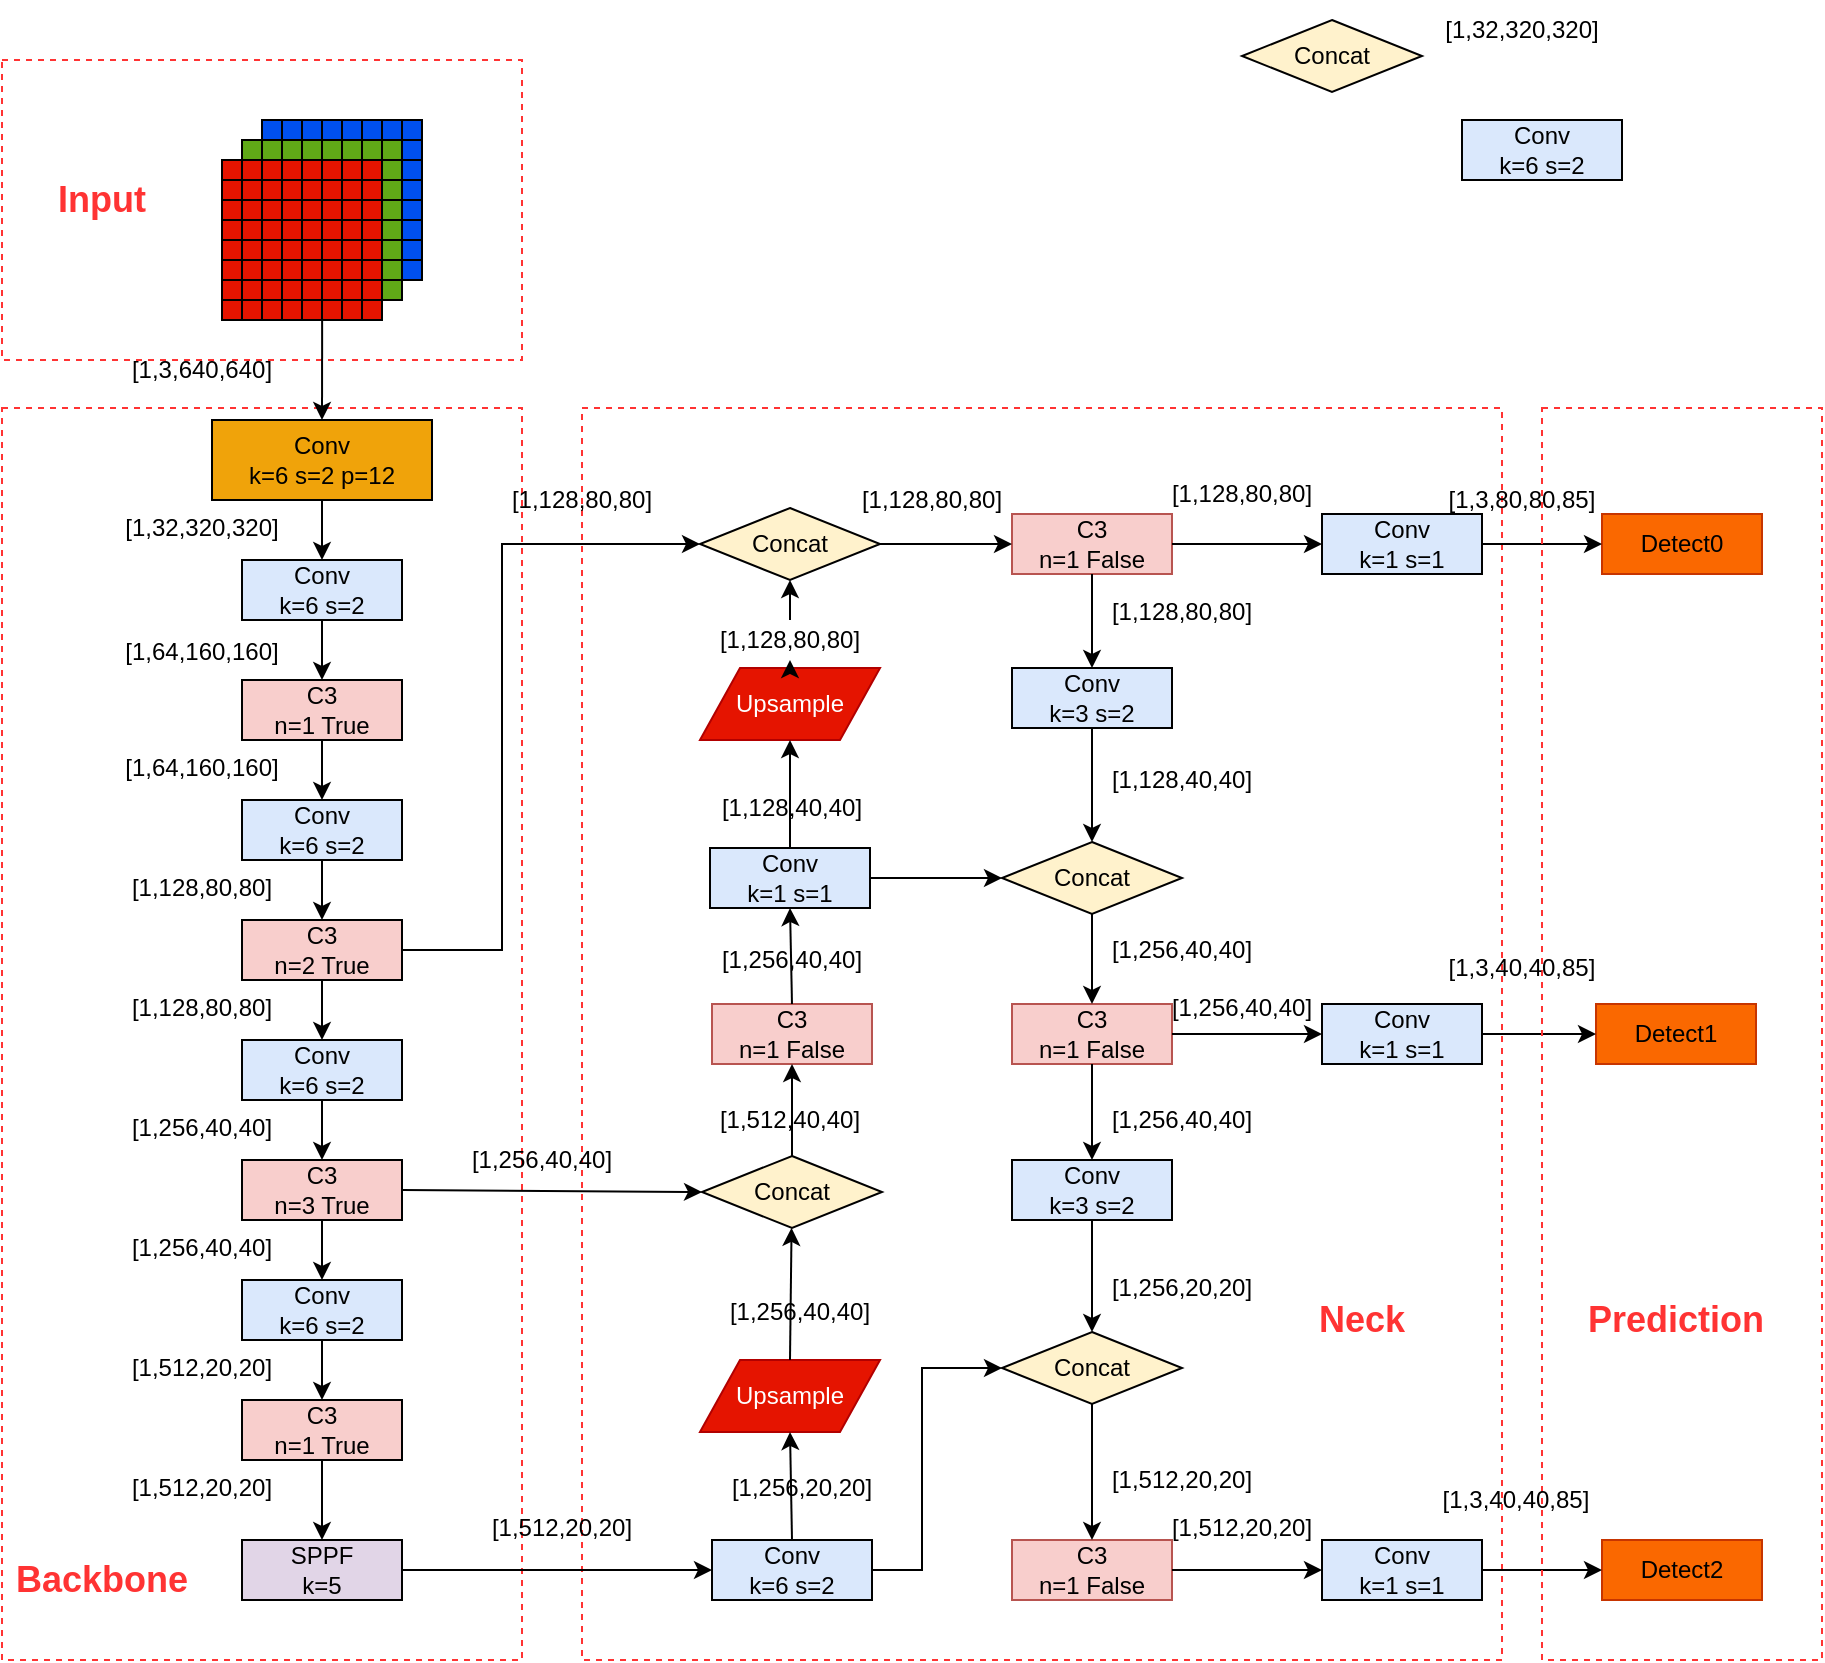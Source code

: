 <mxfile version="21.3.2" type="github">
  <diagram name="第 1 页" id="SH6x_qg_fAGoBkCHi8Yl">
    <mxGraphModel dx="1328" dy="1915" grid="1" gridSize="10" guides="1" tooltips="1" connect="1" arrows="1" fold="1" page="1" pageScale="1" pageWidth="827" pageHeight="1169" math="0" shadow="0">
      <root>
        <mxCell id="0" />
        <mxCell id="1" parent="0" />
        <mxCell id="a3atGfo6N1oq-sw34cXM-139" value="" style="rounded=0;whiteSpace=wrap;html=1;fillColor=none;dashed=1;strokeColor=#FF3333;" vertex="1" parent="1">
          <mxGeometry x="320" y="194" width="460" height="626" as="geometry" />
        </mxCell>
        <mxCell id="a3atGfo6N1oq-sw34cXM-95" value="" style="rounded=0;whiteSpace=wrap;html=1;fillColor=none;dashed=1;strokeColor=#FF3333;" vertex="1" parent="1">
          <mxGeometry x="30" y="194" width="260" height="626" as="geometry" />
        </mxCell>
        <mxCell id="a3atGfo6N1oq-sw34cXM-62" value="" style="rounded=0;whiteSpace=wrap;html=1;fillColor=none;dashed=1;strokeColor=#FF3333;" vertex="1" parent="1">
          <mxGeometry x="30" y="20" width="260" height="150" as="geometry" />
        </mxCell>
        <mxCell id="a3atGfo6N1oq-sw34cXM-53" value="" style="group" vertex="1" connectable="0" parent="1">
          <mxGeometry x="140" y="50" width="100" height="120" as="geometry" />
        </mxCell>
        <mxCell id="a3atGfo6N1oq-sw34cXM-40" value="" style="whiteSpace=wrap;html=1;aspect=fixed;labelBorderColor=default;fillColor=#0050ef;fontColor=#ffffff;strokeColor=#001DBC;container=0;" vertex="1" parent="a3atGfo6N1oq-sw34cXM-53">
          <mxGeometry x="20" width="80" height="80" as="geometry" />
        </mxCell>
        <mxCell id="a3atGfo6N1oq-sw34cXM-33" value="" style="shape=partialRectangle;whiteSpace=wrap;html=1;top=0;bottom=0;fillColor=none;container=0;" vertex="1" parent="a3atGfo6N1oq-sw34cXM-53">
          <mxGeometry x="80" width="10" height="80" as="geometry" />
        </mxCell>
        <mxCell id="a3atGfo6N1oq-sw34cXM-34" value="" style="shape=partialRectangle;whiteSpace=wrap;html=1;right=0;top=0;bottom=0;fillColor=none;routingCenterX=-0.5;rotation=90;container=0;" vertex="1" parent="a3atGfo6N1oq-sw34cXM-53">
          <mxGeometry x="50" y="10" width="20" height="80" as="geometry" />
        </mxCell>
        <mxCell id="a3atGfo6N1oq-sw34cXM-35" value="" style="shape=partialRectangle;whiteSpace=wrap;html=1;right=0;top=0;bottom=0;fillColor=none;routingCenterX=-0.5;rotation=90;container=0;" vertex="1" parent="a3atGfo6N1oq-sw34cXM-53">
          <mxGeometry x="50" y="-10" width="20" height="80" as="geometry" />
        </mxCell>
        <mxCell id="a3atGfo6N1oq-sw34cXM-36" value="" style="shape=partialRectangle;whiteSpace=wrap;html=1;right=0;top=0;bottom=0;fillColor=none;routingCenterX=-0.5;rotation=90;container=0;" vertex="1" parent="a3atGfo6N1oq-sw34cXM-53">
          <mxGeometry x="50" y="-20" width="20" height="80" as="geometry" />
        </mxCell>
        <mxCell id="a3atGfo6N1oq-sw34cXM-37" value="" style="shape=partialRectangle;whiteSpace=wrap;html=1;top=0;bottom=0;fillColor=none;container=0;" vertex="1" parent="a3atGfo6N1oq-sw34cXM-53">
          <mxGeometry x="90" width="10" height="80" as="geometry" />
        </mxCell>
        <mxCell id="a3atGfo6N1oq-sw34cXM-38" value="" style="shape=partialRectangle;whiteSpace=wrap;html=1;right=0;top=0;bottom=0;fillColor=none;routingCenterX=-0.5;rotation=90;container=0;" vertex="1" parent="a3atGfo6N1oq-sw34cXM-53">
          <mxGeometry x="50" width="20" height="80" as="geometry" />
        </mxCell>
        <mxCell id="a3atGfo6N1oq-sw34cXM-39" value="" style="shape=partialRectangle;whiteSpace=wrap;html=1;right=0;top=0;bottom=0;fillColor=none;routingCenterX=-0.5;rotation=90;container=0;" vertex="1" parent="a3atGfo6N1oq-sw34cXM-53">
          <mxGeometry x="50" y="-30" width="20" height="80" as="geometry" />
        </mxCell>
        <mxCell id="a3atGfo6N1oq-sw34cXM-41" value="" style="shape=partialRectangle;whiteSpace=wrap;html=1;top=0;bottom=0;fillColor=none;container=0;" vertex="1" parent="a3atGfo6N1oq-sw34cXM-53">
          <mxGeometry x="20" width="10" height="80" as="geometry" />
        </mxCell>
        <mxCell id="a3atGfo6N1oq-sw34cXM-42" value="" style="shape=partialRectangle;whiteSpace=wrap;html=1;right=0;top=0;bottom=0;fillColor=none;routingCenterX=-0.5;rotation=90;container=0;" vertex="1" parent="a3atGfo6N1oq-sw34cXM-53">
          <mxGeometry x="50" y="40" width="20" height="80" as="geometry" />
        </mxCell>
        <mxCell id="a3atGfo6N1oq-sw34cXM-43" value="" style="shape=partialRectangle;whiteSpace=wrap;html=1;top=0;bottom=0;fillColor=none;container=0;" vertex="1" parent="a3atGfo6N1oq-sw34cXM-53">
          <mxGeometry x="40" width="10" height="80" as="geometry" />
        </mxCell>
        <mxCell id="a3atGfo6N1oq-sw34cXM-44" value="" style="shape=partialRectangle;whiteSpace=wrap;html=1;top=0;bottom=0;fillColor=none;container=0;" vertex="1" parent="a3atGfo6N1oq-sw34cXM-53">
          <mxGeometry x="60" width="10" height="80" as="geometry" />
        </mxCell>
        <mxCell id="a3atGfo6N1oq-sw34cXM-45" value="" style="shape=partialRectangle;whiteSpace=wrap;html=1;right=0;top=0;bottom=0;fillColor=none;routingCenterX=-0.5;rotation=90;container=0;" vertex="1" parent="a3atGfo6N1oq-sw34cXM-53">
          <mxGeometry x="50" y="50" width="20" height="80" as="geometry" />
        </mxCell>
        <mxCell id="a3atGfo6N1oq-sw34cXM-46" value="" style="shape=partialRectangle;whiteSpace=wrap;html=1;right=0;top=0;bottom=0;fillColor=none;routingCenterX=-0.5;rotation=90;container=0;" vertex="1" parent="a3atGfo6N1oq-sw34cXM-53">
          <mxGeometry x="50" y="30" width="20" height="80" as="geometry" />
        </mxCell>
        <mxCell id="a3atGfo6N1oq-sw34cXM-47" value="" style="shape=partialRectangle;whiteSpace=wrap;html=1;right=0;top=0;bottom=0;fillColor=none;routingCenterX=-0.5;rotation=90;container=0;" vertex="1" parent="a3atGfo6N1oq-sw34cXM-53">
          <mxGeometry x="50" y="20" width="20" height="80" as="geometry" />
        </mxCell>
        <mxCell id="a3atGfo6N1oq-sw34cXM-18" value="" style="whiteSpace=wrap;html=1;aspect=fixed;labelBorderColor=default;fillColor=#60a917;fontColor=#ffffff;strokeColor=#2D7600;container=0;" vertex="1" parent="a3atGfo6N1oq-sw34cXM-53">
          <mxGeometry x="10" y="10" width="80" height="80" as="geometry" />
        </mxCell>
        <mxCell id="a3atGfo6N1oq-sw34cXM-23" value="" style="shape=partialRectangle;whiteSpace=wrap;html=1;top=0;bottom=0;fillColor=none;container=0;" vertex="1" parent="a3atGfo6N1oq-sw34cXM-53">
          <mxGeometry x="70" y="10" width="10" height="80" as="geometry" />
        </mxCell>
        <mxCell id="a3atGfo6N1oq-sw34cXM-28" value="" style="shape=partialRectangle;whiteSpace=wrap;html=1;right=0;top=0;bottom=0;fillColor=none;routingCenterX=-0.5;rotation=90;container=0;" vertex="1" parent="a3atGfo6N1oq-sw34cXM-53">
          <mxGeometry x="40" y="20" width="20" height="80" as="geometry" />
        </mxCell>
        <mxCell id="a3atGfo6N1oq-sw34cXM-30" value="" style="shape=partialRectangle;whiteSpace=wrap;html=1;right=0;top=0;bottom=0;fillColor=none;routingCenterX=-0.5;rotation=90;container=0;" vertex="1" parent="a3atGfo6N1oq-sw34cXM-53">
          <mxGeometry x="40" width="20" height="80" as="geometry" />
        </mxCell>
        <mxCell id="a3atGfo6N1oq-sw34cXM-31" value="" style="shape=partialRectangle;whiteSpace=wrap;html=1;right=0;top=0;bottom=0;fillColor=none;routingCenterX=-0.5;rotation=90;container=0;" vertex="1" parent="a3atGfo6N1oq-sw34cXM-53">
          <mxGeometry x="40" y="-10" width="20" height="80" as="geometry" />
        </mxCell>
        <mxCell id="a3atGfo6N1oq-sw34cXM-24" value="" style="shape=partialRectangle;whiteSpace=wrap;html=1;top=0;bottom=0;fillColor=none;container=0;" vertex="1" parent="a3atGfo6N1oq-sw34cXM-53">
          <mxGeometry x="80" y="10" width="10" height="80" as="geometry" />
        </mxCell>
        <mxCell id="a3atGfo6N1oq-sw34cXM-29" value="" style="shape=partialRectangle;whiteSpace=wrap;html=1;right=0;top=0;bottom=0;fillColor=none;routingCenterX=-0.5;rotation=90;container=0;" vertex="1" parent="a3atGfo6N1oq-sw34cXM-53">
          <mxGeometry x="40" y="10" width="20" height="80" as="geometry" />
        </mxCell>
        <mxCell id="a3atGfo6N1oq-sw34cXM-32" value="" style="shape=partialRectangle;whiteSpace=wrap;html=1;right=0;top=0;bottom=0;fillColor=none;routingCenterX=-0.5;rotation=90;container=0;" vertex="1" parent="a3atGfo6N1oq-sw34cXM-53">
          <mxGeometry x="40" y="-20" width="20" height="80" as="geometry" />
        </mxCell>
        <mxCell id="a3atGfo6N1oq-sw34cXM-19" value="" style="shape=partialRectangle;whiteSpace=wrap;html=1;top=0;bottom=0;fillColor=none;container=0;" vertex="1" parent="a3atGfo6N1oq-sw34cXM-53">
          <mxGeometry x="10" y="10" width="10" height="80" as="geometry" />
        </mxCell>
        <mxCell id="a3atGfo6N1oq-sw34cXM-20" value="" style="shape=partialRectangle;whiteSpace=wrap;html=1;right=0;top=0;bottom=0;fillColor=none;routingCenterX=-0.5;rotation=90;container=0;" vertex="1" parent="a3atGfo6N1oq-sw34cXM-53">
          <mxGeometry x="40" y="50" width="20" height="80" as="geometry" />
        </mxCell>
        <mxCell id="a3atGfo6N1oq-sw34cXM-21" value="" style="shape=partialRectangle;whiteSpace=wrap;html=1;top=0;bottom=0;fillColor=none;container=0;" vertex="1" parent="a3atGfo6N1oq-sw34cXM-53">
          <mxGeometry x="30" y="10" width="10" height="80" as="geometry" />
        </mxCell>
        <mxCell id="a3atGfo6N1oq-sw34cXM-22" value="" style="shape=partialRectangle;whiteSpace=wrap;html=1;top=0;bottom=0;fillColor=none;container=0;" vertex="1" parent="a3atGfo6N1oq-sw34cXM-53">
          <mxGeometry x="50" y="10" width="10" height="80" as="geometry" />
        </mxCell>
        <mxCell id="a3atGfo6N1oq-sw34cXM-25" value="" style="shape=partialRectangle;whiteSpace=wrap;html=1;right=0;top=0;bottom=0;fillColor=none;routingCenterX=-0.5;rotation=90;container=0;" vertex="1" parent="a3atGfo6N1oq-sw34cXM-53">
          <mxGeometry x="40" y="60" width="20" height="80" as="geometry" />
        </mxCell>
        <mxCell id="a3atGfo6N1oq-sw34cXM-26" value="" style="shape=partialRectangle;whiteSpace=wrap;html=1;right=0;top=0;bottom=0;fillColor=none;routingCenterX=-0.5;rotation=90;container=0;" vertex="1" parent="a3atGfo6N1oq-sw34cXM-53">
          <mxGeometry x="40" y="40" width="20" height="80" as="geometry" />
        </mxCell>
        <mxCell id="a3atGfo6N1oq-sw34cXM-27" value="" style="shape=partialRectangle;whiteSpace=wrap;html=1;right=0;top=0;bottom=0;fillColor=none;routingCenterX=-0.5;rotation=90;container=0;" vertex="1" parent="a3atGfo6N1oq-sw34cXM-53">
          <mxGeometry x="40" y="30" width="20" height="80" as="geometry" />
        </mxCell>
        <mxCell id="a3atGfo6N1oq-sw34cXM-1" value="" style="whiteSpace=wrap;html=1;aspect=fixed;labelBorderColor=default;fillColor=#e51400;fontColor=#ffffff;strokeColor=#B20000;container=0;" vertex="1" parent="a3atGfo6N1oq-sw34cXM-53">
          <mxGeometry y="20" width="80" height="80" as="geometry" />
        </mxCell>
        <mxCell id="a3atGfo6N1oq-sw34cXM-2" value="" style="shape=partialRectangle;whiteSpace=wrap;html=1;top=0;bottom=0;fillColor=none;container=0;" vertex="1" parent="a3atGfo6N1oq-sw34cXM-53">
          <mxGeometry y="20" width="10" height="80" as="geometry" />
        </mxCell>
        <mxCell id="a3atGfo6N1oq-sw34cXM-3" value="" style="shape=partialRectangle;whiteSpace=wrap;html=1;right=0;top=0;bottom=0;fillColor=none;routingCenterX=-0.5;rotation=90;container=0;" vertex="1" parent="a3atGfo6N1oq-sw34cXM-53">
          <mxGeometry x="30" y="60" width="20" height="80" as="geometry" />
        </mxCell>
        <mxCell id="a3atGfo6N1oq-sw34cXM-4" value="" style="shape=partialRectangle;whiteSpace=wrap;html=1;top=0;bottom=0;fillColor=none;container=0;" vertex="1" parent="a3atGfo6N1oq-sw34cXM-53">
          <mxGeometry x="20" y="20" width="10" height="80" as="geometry" />
        </mxCell>
        <mxCell id="a3atGfo6N1oq-sw34cXM-5" value="" style="shape=partialRectangle;whiteSpace=wrap;html=1;top=0;bottom=0;fillColor=none;container=0;" vertex="1" parent="a3atGfo6N1oq-sw34cXM-53">
          <mxGeometry x="40" y="20" width="10" height="80" as="geometry" />
        </mxCell>
        <mxCell id="a3atGfo6N1oq-sw34cXM-6" value="" style="shape=partialRectangle;whiteSpace=wrap;html=1;top=0;bottom=0;fillColor=none;container=0;" vertex="1" parent="a3atGfo6N1oq-sw34cXM-53">
          <mxGeometry x="60" y="20" width="10" height="80" as="geometry" />
        </mxCell>
        <mxCell id="a3atGfo6N1oq-sw34cXM-7" value="" style="shape=partialRectangle;whiteSpace=wrap;html=1;top=0;bottom=0;fillColor=none;container=0;" vertex="1" parent="a3atGfo6N1oq-sw34cXM-53">
          <mxGeometry x="70" y="20" width="10" height="80" as="geometry" />
        </mxCell>
        <mxCell id="a3atGfo6N1oq-sw34cXM-8" value="" style="shape=partialRectangle;whiteSpace=wrap;html=1;right=0;top=0;bottom=0;fillColor=none;routingCenterX=-0.5;rotation=90;container=0;" vertex="1" parent="a3atGfo6N1oq-sw34cXM-53">
          <mxGeometry x="30" y="70" width="20" height="80" as="geometry" />
        </mxCell>
        <mxCell id="a3atGfo6N1oq-sw34cXM-9" value="" style="shape=partialRectangle;whiteSpace=wrap;html=1;right=0;top=0;bottom=0;fillColor=none;routingCenterX=-0.5;rotation=90;container=0;" vertex="1" parent="a3atGfo6N1oq-sw34cXM-53">
          <mxGeometry x="30" y="50" width="20" height="80" as="geometry" />
        </mxCell>
        <mxCell id="a3atGfo6N1oq-sw34cXM-10" value="" style="shape=partialRectangle;whiteSpace=wrap;html=1;right=0;top=0;bottom=0;fillColor=none;routingCenterX=-0.5;rotation=90;container=0;" vertex="1" parent="a3atGfo6N1oq-sw34cXM-53">
          <mxGeometry x="30" y="40" width="20" height="80" as="geometry" />
        </mxCell>
        <mxCell id="a3atGfo6N1oq-sw34cXM-11" value="" style="shape=partialRectangle;whiteSpace=wrap;html=1;right=0;top=0;bottom=0;fillColor=none;routingCenterX=-0.5;rotation=90;container=0;" vertex="1" parent="a3atGfo6N1oq-sw34cXM-53">
          <mxGeometry x="30" y="30" width="20" height="80" as="geometry" />
        </mxCell>
        <mxCell id="a3atGfo6N1oq-sw34cXM-12" value="" style="shape=partialRectangle;whiteSpace=wrap;html=1;right=0;top=0;bottom=0;fillColor=none;routingCenterX=-0.5;rotation=90;container=0;" vertex="1" parent="a3atGfo6N1oq-sw34cXM-53">
          <mxGeometry x="30" y="20" width="20" height="80" as="geometry" />
        </mxCell>
        <mxCell id="a3atGfo6N1oq-sw34cXM-13" value="" style="shape=partialRectangle;whiteSpace=wrap;html=1;right=0;top=0;bottom=0;fillColor=none;routingCenterX=-0.5;rotation=90;container=0;" vertex="1" parent="a3atGfo6N1oq-sw34cXM-53">
          <mxGeometry x="30" y="10" width="20" height="80" as="geometry" />
        </mxCell>
        <mxCell id="a3atGfo6N1oq-sw34cXM-14" value="" style="shape=partialRectangle;whiteSpace=wrap;html=1;right=0;top=0;bottom=0;fillColor=none;routingCenterX=-0.5;rotation=90;container=0;" vertex="1" parent="a3atGfo6N1oq-sw34cXM-53">
          <mxGeometry x="30" width="20" height="80" as="geometry" />
        </mxCell>
        <mxCell id="a3atGfo6N1oq-sw34cXM-15" value="" style="shape=partialRectangle;whiteSpace=wrap;html=1;right=0;top=0;bottom=0;fillColor=none;routingCenterX=-0.5;rotation=90;container=0;" vertex="1" parent="a3atGfo6N1oq-sw34cXM-53">
          <mxGeometry x="30" y="-10" width="20" height="80" as="geometry" />
        </mxCell>
        <mxCell id="a3atGfo6N1oq-sw34cXM-54" value="[1,3,640,640]" style="rounded=0;whiteSpace=wrap;html=1;fillColor=none;strokeColor=none;" vertex="1" parent="1">
          <mxGeometry x="70" y="160" width="120" height="30" as="geometry" />
        </mxCell>
        <mxCell id="a3atGfo6N1oq-sw34cXM-55" value="[1,32,320,320]" style="rounded=0;whiteSpace=wrap;html=1;fillColor=none;strokeColor=none;" vertex="1" parent="1">
          <mxGeometry x="730" y="-10" width="120" height="30" as="geometry" />
        </mxCell>
        <mxCell id="a3atGfo6N1oq-sw34cXM-56" value="[1,32,320,320]" style="rounded=0;whiteSpace=wrap;html=1;fillColor=none;strokeColor=none;" vertex="1" parent="1">
          <mxGeometry x="90" y="244" width="80" height="20" as="geometry" />
        </mxCell>
        <mxCell id="a3atGfo6N1oq-sw34cXM-57" value="Conv&lt;br&gt;k=6 s=2 p=12" style="rounded=0;whiteSpace=wrap;html=1;fillColor=#f0a30a;fontColor=#000000;strokeColor=#000000;" vertex="1" parent="1">
          <mxGeometry x="135" y="200" width="110" height="40" as="geometry" />
        </mxCell>
        <mxCell id="a3atGfo6N1oq-sw34cXM-61" value="" style="endArrow=classic;html=1;rounded=0;exitX=0.969;exitY=0.374;exitDx=0;exitDy=0;exitPerimeter=0;entryX=0.5;entryY=0;entryDx=0;entryDy=0;" edge="1" parent="1" source="a3atGfo6N1oq-sw34cXM-9" target="a3atGfo6N1oq-sw34cXM-57">
          <mxGeometry width="50" height="50" relative="1" as="geometry">
            <mxPoint x="480" y="210" as="sourcePoint" />
            <mxPoint x="530" y="160" as="targetPoint" />
          </mxGeometry>
        </mxCell>
        <mxCell id="a3atGfo6N1oq-sw34cXM-63" value="&lt;h2&gt;&lt;font color=&quot;#ff3333&quot;&gt;Input&lt;/font&gt;&lt;/h2&gt;" style="rounded=0;whiteSpace=wrap;html=1;fillColor=none;strokeColor=none;" vertex="1" parent="1">
          <mxGeometry x="30" y="70" width="100" height="40" as="geometry" />
        </mxCell>
        <mxCell id="a3atGfo6N1oq-sw34cXM-64" value="Conv&lt;br&gt;k=6 s=2" style="rounded=0;whiteSpace=wrap;html=1;fillColor=#dae8fc;strokeColor=#000000;" vertex="1" parent="1">
          <mxGeometry x="385" y="760" width="80" height="30" as="geometry" />
        </mxCell>
        <mxCell id="a3atGfo6N1oq-sw34cXM-65" value="Conv&lt;br&gt;k=6 s=2" style="rounded=0;whiteSpace=wrap;html=1;fillColor=#dae8fc;strokeColor=#000000;" vertex="1" parent="1">
          <mxGeometry x="150" y="270" width="80" height="30" as="geometry" />
        </mxCell>
        <mxCell id="a3atGfo6N1oq-sw34cXM-66" value="Detect1" style="rounded=0;whiteSpace=wrap;html=1;fillColor=#fa6800;strokeColor=#C73500;fontColor=#000000;" vertex="1" parent="1">
          <mxGeometry x="827" y="492" width="80" height="30" as="geometry" />
        </mxCell>
        <mxCell id="a3atGfo6N1oq-sw34cXM-67" value="C3&lt;br&gt;n=1 True" style="rounded=0;whiteSpace=wrap;html=1;fillColor=#f8cecc;strokeColor=#000000;" vertex="1" parent="1">
          <mxGeometry x="150" y="330" width="80" height="30" as="geometry" />
        </mxCell>
        <mxCell id="a3atGfo6N1oq-sw34cXM-68" value="" style="endArrow=classic;html=1;rounded=0;exitX=0.5;exitY=1;exitDx=0;exitDy=0;" edge="1" parent="1" source="a3atGfo6N1oq-sw34cXM-57" target="a3atGfo6N1oq-sw34cXM-65">
          <mxGeometry width="50" height="50" relative="1" as="geometry">
            <mxPoint x="350" y="310" as="sourcePoint" />
            <mxPoint x="400" y="260" as="targetPoint" />
          </mxGeometry>
        </mxCell>
        <mxCell id="a3atGfo6N1oq-sw34cXM-69" value="" style="endArrow=classic;html=1;rounded=0;entryX=0.5;entryY=0;entryDx=0;entryDy=0;" edge="1" parent="1" target="a3atGfo6N1oq-sw34cXM-67">
          <mxGeometry width="50" height="50" relative="1" as="geometry">
            <mxPoint x="190" y="300" as="sourcePoint" />
            <mxPoint x="200" y="280" as="targetPoint" />
          </mxGeometry>
        </mxCell>
        <mxCell id="a3atGfo6N1oq-sw34cXM-71" value="[1,64,160,160]" style="rounded=0;whiteSpace=wrap;html=1;fillColor=none;strokeColor=none;" vertex="1" parent="1">
          <mxGeometry x="90" y="306" width="80" height="20" as="geometry" />
        </mxCell>
        <mxCell id="a3atGfo6N1oq-sw34cXM-72" value="Conv&lt;br&gt;k=6 s=2" style="rounded=0;whiteSpace=wrap;html=1;fillColor=#dae8fc;strokeColor=#000000;" vertex="1" parent="1">
          <mxGeometry x="150" y="390" width="80" height="30" as="geometry" />
        </mxCell>
        <mxCell id="a3atGfo6N1oq-sw34cXM-73" value="C3&lt;br&gt;n=2 True" style="rounded=0;whiteSpace=wrap;html=1;fillColor=#f8cecc;strokeColor=#000000;" vertex="1" parent="1">
          <mxGeometry x="150" y="450" width="80" height="30" as="geometry" />
        </mxCell>
        <mxCell id="a3atGfo6N1oq-sw34cXM-74" value="" style="endArrow=classic;html=1;rounded=0;entryX=0.5;entryY=0;entryDx=0;entryDy=0;" edge="1" parent="1" target="a3atGfo6N1oq-sw34cXM-73">
          <mxGeometry width="50" height="50" relative="1" as="geometry">
            <mxPoint x="190" y="420" as="sourcePoint" />
            <mxPoint x="200" y="400" as="targetPoint" />
          </mxGeometry>
        </mxCell>
        <mxCell id="a3atGfo6N1oq-sw34cXM-75" value="Conv&lt;br&gt;k=6 s=2" style="rounded=0;whiteSpace=wrap;html=1;fillColor=#dae8fc;strokeColor=#000000;" vertex="1" parent="1">
          <mxGeometry x="150" y="510" width="80" height="30" as="geometry" />
        </mxCell>
        <mxCell id="a3atGfo6N1oq-sw34cXM-76" value="C3&lt;br&gt;n=3 True" style="rounded=0;whiteSpace=wrap;html=1;fillColor=#F8CECC;strokeColor=#000000;" vertex="1" parent="1">
          <mxGeometry x="150" y="570" width="80" height="30" as="geometry" />
        </mxCell>
        <mxCell id="a3atGfo6N1oq-sw34cXM-77" value="" style="endArrow=classic;html=1;rounded=0;entryX=0.5;entryY=0;entryDx=0;entryDy=0;" edge="1" parent="1" target="a3atGfo6N1oq-sw34cXM-76">
          <mxGeometry width="50" height="50" relative="1" as="geometry">
            <mxPoint x="190" y="540" as="sourcePoint" />
            <mxPoint x="200" y="520" as="targetPoint" />
          </mxGeometry>
        </mxCell>
        <mxCell id="a3atGfo6N1oq-sw34cXM-78" value="Conv&lt;br&gt;k=6 s=2" style="rounded=0;whiteSpace=wrap;html=1;fillColor=#dae8fc;strokeColor=#000000;" vertex="1" parent="1">
          <mxGeometry x="150" y="630" width="80" height="30" as="geometry" />
        </mxCell>
        <mxCell id="a3atGfo6N1oq-sw34cXM-79" value="C3&lt;br&gt;n=1 True" style="rounded=0;whiteSpace=wrap;html=1;fillColor=#f8cecc;strokeColor=#000000;" vertex="1" parent="1">
          <mxGeometry x="150" y="690" width="80" height="30" as="geometry" />
        </mxCell>
        <mxCell id="a3atGfo6N1oq-sw34cXM-80" value="" style="endArrow=classic;html=1;rounded=0;entryX=0.5;entryY=0;entryDx=0;entryDy=0;" edge="1" parent="1" target="a3atGfo6N1oq-sw34cXM-79">
          <mxGeometry width="50" height="50" relative="1" as="geometry">
            <mxPoint x="190" y="660" as="sourcePoint" />
            <mxPoint x="200" y="640" as="targetPoint" />
          </mxGeometry>
        </mxCell>
        <mxCell id="a3atGfo6N1oq-sw34cXM-81" value="" style="endArrow=classic;html=1;rounded=0;exitX=0.5;exitY=1;exitDx=0;exitDy=0;" edge="1" parent="1">
          <mxGeometry width="50" height="50" relative="1" as="geometry">
            <mxPoint x="190" y="360" as="sourcePoint" />
            <mxPoint x="190" y="390" as="targetPoint" />
          </mxGeometry>
        </mxCell>
        <mxCell id="a3atGfo6N1oq-sw34cXM-82" value="" style="endArrow=classic;html=1;rounded=0;exitX=0.5;exitY=1;exitDx=0;exitDy=0;" edge="1" parent="1" source="a3atGfo6N1oq-sw34cXM-73" target="a3atGfo6N1oq-sw34cXM-75">
          <mxGeometry width="50" height="50" relative="1" as="geometry">
            <mxPoint x="210" y="260" as="sourcePoint" />
            <mxPoint x="210" y="290" as="targetPoint" />
          </mxGeometry>
        </mxCell>
        <mxCell id="a3atGfo6N1oq-sw34cXM-83" value="" style="endArrow=classic;html=1;rounded=0;exitX=0.5;exitY=1;exitDx=0;exitDy=0;" edge="1" parent="1">
          <mxGeometry width="50" height="50" relative="1" as="geometry">
            <mxPoint x="190" y="600" as="sourcePoint" />
            <mxPoint x="190" y="630" as="targetPoint" />
          </mxGeometry>
        </mxCell>
        <mxCell id="a3atGfo6N1oq-sw34cXM-85" value="[1,64,160,160]" style="rounded=0;whiteSpace=wrap;html=1;fillColor=none;strokeColor=none;" vertex="1" parent="1">
          <mxGeometry x="90" y="364" width="80" height="20" as="geometry" />
        </mxCell>
        <mxCell id="a3atGfo6N1oq-sw34cXM-86" value="[1,128,80,80]" style="rounded=0;whiteSpace=wrap;html=1;fillColor=none;strokeColor=none;" vertex="1" parent="1">
          <mxGeometry x="90" y="424" width="80" height="20" as="geometry" />
        </mxCell>
        <mxCell id="a3atGfo6N1oq-sw34cXM-87" value="[1,128,80,80]" style="rounded=0;whiteSpace=wrap;html=1;fillColor=none;strokeColor=none;" vertex="1" parent="1">
          <mxGeometry x="90" y="484" width="80" height="20" as="geometry" />
        </mxCell>
        <mxCell id="a3atGfo6N1oq-sw34cXM-88" value="[1,256,40,40]" style="rounded=0;whiteSpace=wrap;html=1;fillColor=none;strokeColor=none;" vertex="1" parent="1">
          <mxGeometry x="90" y="544" width="80" height="20" as="geometry" />
        </mxCell>
        <mxCell id="a3atGfo6N1oq-sw34cXM-89" value="[1,256,40,40]" style="rounded=0;whiteSpace=wrap;html=1;fillColor=none;strokeColor=none;" vertex="1" parent="1">
          <mxGeometry x="90" y="604" width="80" height="20" as="geometry" />
        </mxCell>
        <mxCell id="a3atGfo6N1oq-sw34cXM-91" value="[1,512,20,20]" style="rounded=0;whiteSpace=wrap;html=1;fillColor=none;strokeColor=none;" vertex="1" parent="1">
          <mxGeometry x="90" y="664" width="80" height="20" as="geometry" />
        </mxCell>
        <mxCell id="a3atGfo6N1oq-sw34cXM-92" value="SPPF&lt;br&gt;k=5" style="rounded=0;whiteSpace=wrap;html=1;fillColor=#e1d5e7;strokeColor=#000000;" vertex="1" parent="1">
          <mxGeometry x="150" y="760" width="80" height="30" as="geometry" />
        </mxCell>
        <mxCell id="a3atGfo6N1oq-sw34cXM-93" value="" style="endArrow=classic;html=1;rounded=0;exitX=0.5;exitY=1;exitDx=0;exitDy=0;" edge="1" parent="1" source="a3atGfo6N1oq-sw34cXM-79" target="a3atGfo6N1oq-sw34cXM-92">
          <mxGeometry width="50" height="50" relative="1" as="geometry">
            <mxPoint x="200" y="670" as="sourcePoint" />
            <mxPoint x="200" y="700" as="targetPoint" />
          </mxGeometry>
        </mxCell>
        <mxCell id="a3atGfo6N1oq-sw34cXM-94" value="[1,512,20,20]" style="rounded=0;whiteSpace=wrap;html=1;fillColor=none;strokeColor=none;" vertex="1" parent="1">
          <mxGeometry x="90" y="724" width="80" height="20" as="geometry" />
        </mxCell>
        <mxCell id="a3atGfo6N1oq-sw34cXM-96" value="&lt;h2&gt;&lt;font color=&quot;#ff3333&quot;&gt;Backbone&lt;/font&gt;&lt;/h2&gt;" style="rounded=0;whiteSpace=wrap;html=1;fillColor=none;strokeColor=none;" vertex="1" parent="1">
          <mxGeometry x="30" y="760" width="100" height="40" as="geometry" />
        </mxCell>
        <mxCell id="a3atGfo6N1oq-sw34cXM-97" value="Concat" style="rhombus;whiteSpace=wrap;html=1;fillColor=#fff2cc;strokeColor=#000000;" vertex="1" parent="1">
          <mxGeometry x="379" y="244" width="90" height="36" as="geometry" />
        </mxCell>
        <mxCell id="a3atGfo6N1oq-sw34cXM-98" value="Concat" style="rhombus;whiteSpace=wrap;html=1;fillColor=#fff2cc;strokeColor=#000000;" vertex="1" parent="1">
          <mxGeometry x="650" width="90" height="36" as="geometry" />
        </mxCell>
        <mxCell id="a3atGfo6N1oq-sw34cXM-99" value="Concat" style="rhombus;whiteSpace=wrap;html=1;fillColor=#fff2cc;strokeColor=#000000;" vertex="1" parent="1">
          <mxGeometry x="380" y="568" width="90" height="36" as="geometry" />
        </mxCell>
        <mxCell id="a3atGfo6N1oq-sw34cXM-100" value="Concat" style="rhombus;whiteSpace=wrap;html=1;fillColor=#fff2cc;strokeColor=#000000;" vertex="1" parent="1">
          <mxGeometry x="530" y="656" width="90" height="36" as="geometry" />
        </mxCell>
        <mxCell id="a3atGfo6N1oq-sw34cXM-101" value="" style="endArrow=classic;html=1;rounded=0;entryX=0;entryY=0.5;entryDx=0;entryDy=0;exitX=1;exitY=0.5;exitDx=0;exitDy=0;" edge="1" parent="1" source="a3atGfo6N1oq-sw34cXM-73" target="a3atGfo6N1oq-sw34cXM-97">
          <mxGeometry width="50" height="50" relative="1" as="geometry">
            <mxPoint x="200" y="430" as="sourcePoint" />
            <mxPoint x="200" y="460" as="targetPoint" />
            <Array as="points">
              <mxPoint x="280" y="465" />
              <mxPoint x="280" y="262" />
            </Array>
          </mxGeometry>
        </mxCell>
        <mxCell id="a3atGfo6N1oq-sw34cXM-103" value="" style="endArrow=classic;html=1;rounded=0;entryX=0;entryY=0.5;entryDx=0;entryDy=0;exitX=1;exitY=0.5;exitDx=0;exitDy=0;" edge="1" parent="1" source="a3atGfo6N1oq-sw34cXM-92" target="a3atGfo6N1oq-sw34cXM-64">
          <mxGeometry width="50" height="50" relative="1" as="geometry">
            <mxPoint x="220" y="450" as="sourcePoint" />
            <mxPoint x="220" y="480" as="targetPoint" />
          </mxGeometry>
        </mxCell>
        <mxCell id="a3atGfo6N1oq-sw34cXM-104" value="Conv&lt;br&gt;k=1 s=1" style="rounded=0;whiteSpace=wrap;html=1;fillColor=#dae8fc;strokeColor=#000000;" vertex="1" parent="1">
          <mxGeometry x="384" y="414" width="80" height="30" as="geometry" />
        </mxCell>
        <mxCell id="a3atGfo6N1oq-sw34cXM-105" value="" style="endArrow=classic;html=1;rounded=0;entryX=0;entryY=0.5;entryDx=0;entryDy=0;exitX=1;exitY=0.5;exitDx=0;exitDy=0;" edge="1" parent="1" source="a3atGfo6N1oq-sw34cXM-64" target="a3atGfo6N1oq-sw34cXM-100">
          <mxGeometry width="50" height="50" relative="1" as="geometry">
            <mxPoint x="240" y="785" as="sourcePoint" />
            <mxPoint x="395" y="785" as="targetPoint" />
            <Array as="points">
              <mxPoint x="490" y="775" />
              <mxPoint x="490" y="674" />
            </Array>
          </mxGeometry>
        </mxCell>
        <mxCell id="a3atGfo6N1oq-sw34cXM-106" value="Upsample" style="shape=parallelogram;perimeter=parallelogramPerimeter;whiteSpace=wrap;html=1;fixedSize=1;fillColor=#e51400;fontColor=#ffffff;strokeColor=#B20000;" vertex="1" parent="1">
          <mxGeometry x="379" y="670" width="90" height="36" as="geometry" />
        </mxCell>
        <mxCell id="a3atGfo6N1oq-sw34cXM-107" value="Upsample" style="shape=parallelogram;perimeter=parallelogramPerimeter;whiteSpace=wrap;html=1;fixedSize=1;fillColor=#e51400;fontColor=#ffffff;strokeColor=#B20000;" vertex="1" parent="1">
          <mxGeometry x="379" y="324" width="90" height="36" as="geometry" />
        </mxCell>
        <mxCell id="a3atGfo6N1oq-sw34cXM-108" value="" style="endArrow=classic;html=1;rounded=0;entryX=0.5;entryY=1;entryDx=0;entryDy=0;exitX=0.5;exitY=0;exitDx=0;exitDy=0;" edge="1" parent="1" source="a3atGfo6N1oq-sw34cXM-64" target="a3atGfo6N1oq-sw34cXM-106">
          <mxGeometry width="50" height="50" relative="1" as="geometry">
            <mxPoint x="475" y="785" as="sourcePoint" />
            <mxPoint x="520" y="785" as="targetPoint" />
          </mxGeometry>
        </mxCell>
        <mxCell id="a3atGfo6N1oq-sw34cXM-109" value="" style="endArrow=classic;html=1;rounded=0;exitX=0.5;exitY=0;exitDx=0;exitDy=0;" edge="1" parent="1" source="a3atGfo6N1oq-sw34cXM-106" target="a3atGfo6N1oq-sw34cXM-99">
          <mxGeometry width="50" height="50" relative="1" as="geometry">
            <mxPoint x="485" y="795" as="sourcePoint" />
            <mxPoint x="530" y="795" as="targetPoint" />
          </mxGeometry>
        </mxCell>
        <mxCell id="a3atGfo6N1oq-sw34cXM-110" value="C3&lt;br&gt;n=1 False" style="rounded=0;whiteSpace=wrap;html=1;fillColor=#f8cecc;strokeColor=#b85450;" vertex="1" parent="1">
          <mxGeometry x="385" y="492" width="80" height="30" as="geometry" />
        </mxCell>
        <mxCell id="a3atGfo6N1oq-sw34cXM-112" value="Conv&lt;br&gt;k=6 s=2" style="rounded=0;whiteSpace=wrap;html=1;fillColor=#dae8fc;strokeColor=#000000;" vertex="1" parent="1">
          <mxGeometry x="760" y="50" width="80" height="30" as="geometry" />
        </mxCell>
        <mxCell id="a3atGfo6N1oq-sw34cXM-113" value="" style="endArrow=classic;html=1;rounded=0;exitX=1;exitY=0.5;exitDx=0;exitDy=0;entryX=0;entryY=0.5;entryDx=0;entryDy=0;" edge="1" parent="1" source="a3atGfo6N1oq-sw34cXM-76" target="a3atGfo6N1oq-sw34cXM-99">
          <mxGeometry width="50" height="50" relative="1" as="geometry">
            <mxPoint x="330" y="588" as="sourcePoint" />
            <mxPoint x="331" y="522" as="targetPoint" />
          </mxGeometry>
        </mxCell>
        <mxCell id="a3atGfo6N1oq-sw34cXM-114" value="" style="endArrow=classic;html=1;rounded=0;exitX=0.5;exitY=0;exitDx=0;exitDy=0;entryX=0.5;entryY=1;entryDx=0;entryDy=0;" edge="1" parent="1" source="a3atGfo6N1oq-sw34cXM-99" target="a3atGfo6N1oq-sw34cXM-110">
          <mxGeometry width="50" height="50" relative="1" as="geometry">
            <mxPoint x="500" y="576" as="sourcePoint" />
            <mxPoint x="501" y="510" as="targetPoint" />
          </mxGeometry>
        </mxCell>
        <mxCell id="a3atGfo6N1oq-sw34cXM-115" value="" style="endArrow=classic;html=1;rounded=0;exitX=0.5;exitY=0;exitDx=0;exitDy=0;entryX=0.5;entryY=1;entryDx=0;entryDy=0;" edge="1" parent="1" source="a3atGfo6N1oq-sw34cXM-110" target="a3atGfo6N1oq-sw34cXM-104">
          <mxGeometry width="50" height="50" relative="1" as="geometry">
            <mxPoint x="435" y="578" as="sourcePoint" />
            <mxPoint x="430" y="470" as="targetPoint" />
          </mxGeometry>
        </mxCell>
        <mxCell id="a3atGfo6N1oq-sw34cXM-116" value="" style="endArrow=classic;html=1;rounded=0;" edge="1" parent="1" source="a3atGfo6N1oq-sw34cXM-104" target="a3atGfo6N1oq-sw34cXM-107">
          <mxGeometry width="50" height="50" relative="1" as="geometry">
            <mxPoint x="423.83" y="406" as="sourcePoint" />
            <mxPoint x="423.83" y="360" as="targetPoint" />
          </mxGeometry>
        </mxCell>
        <mxCell id="a3atGfo6N1oq-sw34cXM-117" value="" style="endArrow=classic;html=1;rounded=0;exitX=0.5;exitY=0;exitDx=0;exitDy=0;entryX=0.5;entryY=1;entryDx=0;entryDy=0;" edge="1" parent="1" source="a3atGfo6N1oq-sw34cXM-157" target="a3atGfo6N1oq-sw34cXM-97">
          <mxGeometry width="50" height="50" relative="1" as="geometry">
            <mxPoint x="490" y="384" as="sourcePoint" />
            <mxPoint x="490" y="338" as="targetPoint" />
          </mxGeometry>
        </mxCell>
        <mxCell id="a3atGfo6N1oq-sw34cXM-118" value="C3&lt;br&gt;n=1 False" style="rounded=0;whiteSpace=wrap;html=1;fillColor=#f8cecc;strokeColor=#b85450;" vertex="1" parent="1">
          <mxGeometry x="535" y="247" width="80" height="30" as="geometry" />
        </mxCell>
        <mxCell id="a3atGfo6N1oq-sw34cXM-119" value="Conv&lt;br&gt;k=1 s=1" style="rounded=0;whiteSpace=wrap;html=1;fillColor=#dae8fc;strokeColor=#000000;" vertex="1" parent="1">
          <mxGeometry x="690" y="492" width="80" height="30" as="geometry" />
        </mxCell>
        <mxCell id="a3atGfo6N1oq-sw34cXM-120" value="Conv&lt;br&gt;k=1 s=1" style="rounded=0;whiteSpace=wrap;html=1;fillColor=#dae8fc;strokeColor=#000000;" vertex="1" parent="1">
          <mxGeometry x="690" y="247" width="80" height="30" as="geometry" />
        </mxCell>
        <mxCell id="a3atGfo6N1oq-sw34cXM-121" value="Conv&lt;br&gt;k=1 s=1" style="rounded=0;whiteSpace=wrap;html=1;fillColor=#dae8fc;strokeColor=#000000;" vertex="1" parent="1">
          <mxGeometry x="690" y="760" width="80" height="30" as="geometry" />
        </mxCell>
        <mxCell id="a3atGfo6N1oq-sw34cXM-122" value="Conv&lt;br&gt;k=3 s=2" style="rounded=0;whiteSpace=wrap;html=1;fillColor=#dae8fc;strokeColor=#000000;" vertex="1" parent="1">
          <mxGeometry x="535" y="324" width="80" height="30" as="geometry" />
        </mxCell>
        <mxCell id="a3atGfo6N1oq-sw34cXM-123" value="Concat" style="rhombus;whiteSpace=wrap;html=1;fillColor=#fff2cc;strokeColor=#000000;" vertex="1" parent="1">
          <mxGeometry x="530" y="411" width="90" height="36" as="geometry" />
        </mxCell>
        <mxCell id="a3atGfo6N1oq-sw34cXM-124" value="C3&lt;br&gt;n=1 False" style="rounded=0;whiteSpace=wrap;html=1;fillColor=#f8cecc;strokeColor=#b85450;" vertex="1" parent="1">
          <mxGeometry x="535" y="492" width="80" height="30" as="geometry" />
        </mxCell>
        <mxCell id="a3atGfo6N1oq-sw34cXM-125" value="Conv&lt;br&gt;k=3 s=2" style="rounded=0;whiteSpace=wrap;html=1;fillColor=#dae8fc;strokeColor=#000000;" vertex="1" parent="1">
          <mxGeometry x="535" y="570" width="80" height="30" as="geometry" />
        </mxCell>
        <mxCell id="a3atGfo6N1oq-sw34cXM-127" value="C3&lt;br&gt;n=1 False" style="rounded=0;whiteSpace=wrap;html=1;fillColor=#f8cecc;strokeColor=#b85450;" vertex="1" parent="1">
          <mxGeometry x="535" y="760" width="80" height="30" as="geometry" />
        </mxCell>
        <mxCell id="a3atGfo6N1oq-sw34cXM-128" value="" style="endArrow=classic;html=1;rounded=0;exitX=1;exitY=0.5;exitDx=0;exitDy=0;entryX=0;entryY=0.5;entryDx=0;entryDy=0;" edge="1" parent="1" source="a3atGfo6N1oq-sw34cXM-118" target="a3atGfo6N1oq-sw34cXM-120">
          <mxGeometry width="50" height="50" relative="1" as="geometry">
            <mxPoint x="434" y="334" as="sourcePoint" />
            <mxPoint x="434" y="290" as="targetPoint" />
          </mxGeometry>
        </mxCell>
        <mxCell id="a3atGfo6N1oq-sw34cXM-129" value="" style="endArrow=classic;html=1;rounded=0;exitX=1;exitY=0.5;exitDx=0;exitDy=0;entryX=0;entryY=0.5;entryDx=0;entryDy=0;" edge="1" parent="1" source="a3atGfo6N1oq-sw34cXM-97" target="a3atGfo6N1oq-sw34cXM-118">
          <mxGeometry width="50" height="50" relative="1" as="geometry">
            <mxPoint x="444" y="344" as="sourcePoint" />
            <mxPoint x="444" y="300" as="targetPoint" />
          </mxGeometry>
        </mxCell>
        <mxCell id="a3atGfo6N1oq-sw34cXM-130" value="" style="endArrow=classic;html=1;rounded=0;exitX=0.5;exitY=1;exitDx=0;exitDy=0;entryX=0.5;entryY=0;entryDx=0;entryDy=0;" edge="1" parent="1" source="a3atGfo6N1oq-sw34cXM-118" target="a3atGfo6N1oq-sw34cXM-122">
          <mxGeometry width="50" height="50" relative="1" as="geometry">
            <mxPoint x="454" y="354" as="sourcePoint" />
            <mxPoint x="454" y="310" as="targetPoint" />
          </mxGeometry>
        </mxCell>
        <mxCell id="a3atGfo6N1oq-sw34cXM-131" value="" style="endArrow=classic;html=1;rounded=0;exitX=0.5;exitY=1;exitDx=0;exitDy=0;entryX=0.5;entryY=0;entryDx=0;entryDy=0;" edge="1" parent="1" source="a3atGfo6N1oq-sw34cXM-122" target="a3atGfo6N1oq-sw34cXM-123">
          <mxGeometry width="50" height="50" relative="1" as="geometry">
            <mxPoint x="464" y="364" as="sourcePoint" />
            <mxPoint x="464" y="320" as="targetPoint" />
          </mxGeometry>
        </mxCell>
        <mxCell id="a3atGfo6N1oq-sw34cXM-132" value="" style="endArrow=classic;html=1;rounded=0;exitX=1;exitY=0.5;exitDx=0;exitDy=0;entryX=0;entryY=0.5;entryDx=0;entryDy=0;" edge="1" parent="1" source="a3atGfo6N1oq-sw34cXM-104" target="a3atGfo6N1oq-sw34cXM-123">
          <mxGeometry width="50" height="50" relative="1" as="geometry">
            <mxPoint x="474" y="374" as="sourcePoint" />
            <mxPoint x="474" y="330" as="targetPoint" />
          </mxGeometry>
        </mxCell>
        <mxCell id="a3atGfo6N1oq-sw34cXM-133" value="" style="endArrow=classic;html=1;rounded=0;exitX=0.5;exitY=1;exitDx=0;exitDy=0;entryX=0.5;entryY=0;entryDx=0;entryDy=0;" edge="1" parent="1" source="a3atGfo6N1oq-sw34cXM-123" target="a3atGfo6N1oq-sw34cXM-124">
          <mxGeometry width="50" height="50" relative="1" as="geometry">
            <mxPoint x="484" y="384" as="sourcePoint" />
            <mxPoint x="484" y="340" as="targetPoint" />
          </mxGeometry>
        </mxCell>
        <mxCell id="a3atGfo6N1oq-sw34cXM-134" value="" style="endArrow=classic;html=1;rounded=0;exitX=0.5;exitY=1;exitDx=0;exitDy=0;entryX=0.5;entryY=0;entryDx=0;entryDy=0;" edge="1" parent="1" source="a3atGfo6N1oq-sw34cXM-124" target="a3atGfo6N1oq-sw34cXM-125">
          <mxGeometry width="50" height="50" relative="1" as="geometry">
            <mxPoint x="494" y="394" as="sourcePoint" />
            <mxPoint x="494" y="350" as="targetPoint" />
          </mxGeometry>
        </mxCell>
        <mxCell id="a3atGfo6N1oq-sw34cXM-135" value="" style="endArrow=classic;html=1;rounded=0;exitX=0.5;exitY=1;exitDx=0;exitDy=0;entryX=0.5;entryY=0;entryDx=0;entryDy=0;" edge="1" parent="1" source="a3atGfo6N1oq-sw34cXM-125" target="a3atGfo6N1oq-sw34cXM-100">
          <mxGeometry width="50" height="50" relative="1" as="geometry">
            <mxPoint x="504" y="404" as="sourcePoint" />
            <mxPoint x="504" y="360" as="targetPoint" />
          </mxGeometry>
        </mxCell>
        <mxCell id="a3atGfo6N1oq-sw34cXM-136" value="" style="endArrow=classic;html=1;rounded=0;exitX=0.5;exitY=1;exitDx=0;exitDy=0;" edge="1" parent="1" source="a3atGfo6N1oq-sw34cXM-100" target="a3atGfo6N1oq-sw34cXM-127">
          <mxGeometry width="50" height="50" relative="1" as="geometry">
            <mxPoint x="514" y="414" as="sourcePoint" />
            <mxPoint x="514" y="370" as="targetPoint" />
          </mxGeometry>
        </mxCell>
        <mxCell id="a3atGfo6N1oq-sw34cXM-137" value="" style="endArrow=classic;html=1;rounded=0;entryX=0;entryY=0.5;entryDx=0;entryDy=0;" edge="1" parent="1" source="a3atGfo6N1oq-sw34cXM-124" target="a3atGfo6N1oq-sw34cXM-119">
          <mxGeometry width="50" height="50" relative="1" as="geometry">
            <mxPoint x="524" y="424" as="sourcePoint" />
            <mxPoint x="524" y="380" as="targetPoint" />
          </mxGeometry>
        </mxCell>
        <mxCell id="a3atGfo6N1oq-sw34cXM-138" value="" style="endArrow=classic;html=1;rounded=0;exitX=1;exitY=0.5;exitDx=0;exitDy=0;entryX=0;entryY=0.5;entryDx=0;entryDy=0;" edge="1" parent="1" source="a3atGfo6N1oq-sw34cXM-127" target="a3atGfo6N1oq-sw34cXM-121">
          <mxGeometry width="50" height="50" relative="1" as="geometry">
            <mxPoint x="534" y="434" as="sourcePoint" />
            <mxPoint x="534" y="390" as="targetPoint" />
          </mxGeometry>
        </mxCell>
        <mxCell id="a3atGfo6N1oq-sw34cXM-141" value="&lt;h2&gt;&lt;font color=&quot;#ff3333&quot;&gt;Neck&lt;/font&gt;&lt;/h2&gt;" style="rounded=0;whiteSpace=wrap;html=1;fillColor=none;strokeColor=none;" vertex="1" parent="1">
          <mxGeometry x="660" y="630" width="100" height="40" as="geometry" />
        </mxCell>
        <mxCell id="a3atGfo6N1oq-sw34cXM-142" value="Detect0" style="rounded=0;whiteSpace=wrap;html=1;fillColor=#fa6800;strokeColor=#C73500;fontColor=#000000;" vertex="1" parent="1">
          <mxGeometry x="830" y="247" width="80" height="30" as="geometry" />
        </mxCell>
        <mxCell id="a3atGfo6N1oq-sw34cXM-143" value="Detect2" style="rounded=0;whiteSpace=wrap;html=1;fillColor=#fa6800;strokeColor=#C73500;fontColor=#000000;" vertex="1" parent="1">
          <mxGeometry x="830" y="760" width="80" height="30" as="geometry" />
        </mxCell>
        <mxCell id="a3atGfo6N1oq-sw34cXM-144" value="" style="endArrow=classic;html=1;rounded=0;exitX=1;exitY=0.5;exitDx=0;exitDy=0;entryX=0;entryY=0.5;entryDx=0;entryDy=0;" edge="1" parent="1" source="a3atGfo6N1oq-sw34cXM-120" target="a3atGfo6N1oq-sw34cXM-142">
          <mxGeometry width="50" height="50" relative="1" as="geometry">
            <mxPoint x="625" y="272" as="sourcePoint" />
            <mxPoint x="700" y="272" as="targetPoint" />
          </mxGeometry>
        </mxCell>
        <mxCell id="a3atGfo6N1oq-sw34cXM-145" value="" style="endArrow=classic;html=1;rounded=0;entryX=0;entryY=0.5;entryDx=0;entryDy=0;" edge="1" parent="1" source="a3atGfo6N1oq-sw34cXM-119" target="a3atGfo6N1oq-sw34cXM-66">
          <mxGeometry width="50" height="50" relative="1" as="geometry">
            <mxPoint x="635" y="282" as="sourcePoint" />
            <mxPoint x="710" y="282" as="targetPoint" />
          </mxGeometry>
        </mxCell>
        <mxCell id="a3atGfo6N1oq-sw34cXM-146" value="" style="endArrow=classic;html=1;rounded=0;entryX=0;entryY=0.5;entryDx=0;entryDy=0;" edge="1" parent="1" source="a3atGfo6N1oq-sw34cXM-121" target="a3atGfo6N1oq-sw34cXM-143">
          <mxGeometry width="50" height="50" relative="1" as="geometry">
            <mxPoint x="645" y="292" as="sourcePoint" />
            <mxPoint x="720" y="292" as="targetPoint" />
          </mxGeometry>
        </mxCell>
        <mxCell id="a3atGfo6N1oq-sw34cXM-147" value="" style="rounded=0;whiteSpace=wrap;html=1;fillColor=none;dashed=1;strokeColor=#FF3333;" vertex="1" parent="1">
          <mxGeometry x="800" y="194" width="140" height="626" as="geometry" />
        </mxCell>
        <mxCell id="a3atGfo6N1oq-sw34cXM-148" value="&lt;h2&gt;&lt;font color=&quot;#ff3333&quot;&gt;Prediction&lt;/font&gt;&lt;/h2&gt;" style="rounded=0;whiteSpace=wrap;html=1;fillColor=none;strokeColor=none;" vertex="1" parent="1">
          <mxGeometry x="817" y="630" width="100" height="40" as="geometry" />
        </mxCell>
        <mxCell id="a3atGfo6N1oq-sw34cXM-149" value="[1,512,20,20]" style="rounded=0;whiteSpace=wrap;html=1;fillColor=none;strokeColor=none;" vertex="1" parent="1">
          <mxGeometry x="270" y="744" width="80" height="20" as="geometry" />
        </mxCell>
        <mxCell id="a3atGfo6N1oq-sw34cXM-150" value="[1,256,20,20]" style="rounded=0;whiteSpace=wrap;html=1;fillColor=none;strokeColor=none;" vertex="1" parent="1">
          <mxGeometry x="390" y="724" width="80" height="20" as="geometry" />
        </mxCell>
        <mxCell id="a3atGfo6N1oq-sw34cXM-151" value="[1,256,40,40]" style="rounded=0;whiteSpace=wrap;html=1;fillColor=none;strokeColor=none;" vertex="1" parent="1">
          <mxGeometry x="389" y="636" width="80" height="20" as="geometry" />
        </mxCell>
        <mxCell id="a3atGfo6N1oq-sw34cXM-152" value="[1,512,40,40]" style="rounded=0;whiteSpace=wrap;html=1;fillColor=none;strokeColor=none;" vertex="1" parent="1">
          <mxGeometry x="384" y="540" width="80" height="20" as="geometry" />
        </mxCell>
        <mxCell id="a3atGfo6N1oq-sw34cXM-154" value="[1,256,40,40]" style="rounded=0;whiteSpace=wrap;html=1;fillColor=none;strokeColor=none;" vertex="1" parent="1">
          <mxGeometry x="385" y="460" width="80" height="20" as="geometry" />
        </mxCell>
        <mxCell id="a3atGfo6N1oq-sw34cXM-155" value="[1,128,40,40]" style="rounded=0;whiteSpace=wrap;html=1;fillColor=none;strokeColor=none;" vertex="1" parent="1">
          <mxGeometry x="385" y="384" width="80" height="20" as="geometry" />
        </mxCell>
        <mxCell id="a3atGfo6N1oq-sw34cXM-158" value="" style="endArrow=classic;html=1;rounded=0;exitX=0.5;exitY=0;exitDx=0;exitDy=0;entryX=0.5;entryY=1;entryDx=0;entryDy=0;" edge="1" parent="1" source="a3atGfo6N1oq-sw34cXM-107" target="a3atGfo6N1oq-sw34cXM-157">
          <mxGeometry width="50" height="50" relative="1" as="geometry">
            <mxPoint x="424" y="324" as="sourcePoint" />
            <mxPoint x="424" y="280" as="targetPoint" />
          </mxGeometry>
        </mxCell>
        <mxCell id="a3atGfo6N1oq-sw34cXM-157" value="[1,128,80,80]" style="rounded=0;whiteSpace=wrap;html=1;fillColor=none;strokeColor=none;" vertex="1" parent="1">
          <mxGeometry x="384" y="300" width="80" height="20" as="geometry" />
        </mxCell>
        <mxCell id="a3atGfo6N1oq-sw34cXM-159" value="[1,128,80,80]" style="rounded=0;whiteSpace=wrap;html=1;fillColor=none;strokeColor=none;" vertex="1" parent="1">
          <mxGeometry x="455" y="230" width="80" height="20" as="geometry" />
        </mxCell>
        <mxCell id="a3atGfo6N1oq-sw34cXM-160" value="[1,128,80,80]" style="rounded=0;whiteSpace=wrap;html=1;fillColor=none;strokeColor=none;" vertex="1" parent="1">
          <mxGeometry x="280" y="230" width="80" height="20" as="geometry" />
        </mxCell>
        <mxCell id="a3atGfo6N1oq-sw34cXM-162" value="[1,256,40,40]" style="rounded=0;whiteSpace=wrap;html=1;fillColor=none;strokeColor=none;" vertex="1" parent="1">
          <mxGeometry x="260" y="560" width="80" height="20" as="geometry" />
        </mxCell>
        <mxCell id="a3atGfo6N1oq-sw34cXM-163" value="[1,128,80,80]" style="rounded=0;whiteSpace=wrap;html=1;fillColor=none;strokeColor=none;" vertex="1" parent="1">
          <mxGeometry x="610" y="227" width="80" height="20" as="geometry" />
        </mxCell>
        <mxCell id="a3atGfo6N1oq-sw34cXM-164" value="[1,128,80,80]" style="rounded=0;whiteSpace=wrap;html=1;fillColor=none;strokeColor=none;" vertex="1" parent="1">
          <mxGeometry x="580" y="286" width="80" height="20" as="geometry" />
        </mxCell>
        <mxCell id="a3atGfo6N1oq-sw34cXM-165" value="[1,128,40,40]" style="rounded=0;whiteSpace=wrap;html=1;fillColor=none;strokeColor=none;" vertex="1" parent="1">
          <mxGeometry x="580" y="370" width="80" height="20" as="geometry" />
        </mxCell>
        <mxCell id="a3atGfo6N1oq-sw34cXM-166" value="[1,256,40,40]" style="rounded=0;whiteSpace=wrap;html=1;fillColor=none;strokeColor=none;" vertex="1" parent="1">
          <mxGeometry x="580" y="455" width="80" height="20" as="geometry" />
        </mxCell>
        <mxCell id="a3atGfo6N1oq-sw34cXM-167" value="[1,256,40,40]" style="rounded=0;whiteSpace=wrap;html=1;fillColor=none;strokeColor=none;" vertex="1" parent="1">
          <mxGeometry x="610" y="484" width="80" height="20" as="geometry" />
        </mxCell>
        <mxCell id="a3atGfo6N1oq-sw34cXM-168" value="[1,256,40,40]" style="rounded=0;whiteSpace=wrap;html=1;fillColor=none;strokeColor=none;" vertex="1" parent="1">
          <mxGeometry x="580" y="540" width="80" height="20" as="geometry" />
        </mxCell>
        <mxCell id="a3atGfo6N1oq-sw34cXM-170" value="[1,256,20,20]" style="rounded=0;whiteSpace=wrap;html=1;fillColor=none;strokeColor=none;" vertex="1" parent="1">
          <mxGeometry x="580" y="624" width="80" height="20" as="geometry" />
        </mxCell>
        <mxCell id="a3atGfo6N1oq-sw34cXM-171" value="[1,512,20,20]" style="rounded=0;whiteSpace=wrap;html=1;fillColor=none;strokeColor=none;" vertex="1" parent="1">
          <mxGeometry x="580" y="720" width="80" height="20" as="geometry" />
        </mxCell>
        <mxCell id="a3atGfo6N1oq-sw34cXM-172" value="[1,512,20,20]" style="rounded=0;whiteSpace=wrap;html=1;fillColor=none;strokeColor=none;" vertex="1" parent="1">
          <mxGeometry x="610" y="744" width="80" height="20" as="geometry" />
        </mxCell>
        <mxCell id="a3atGfo6N1oq-sw34cXM-173" value="[1,3,80,80,85]" style="rounded=0;whiteSpace=wrap;html=1;fillColor=none;strokeColor=none;" vertex="1" parent="1">
          <mxGeometry x="750" y="230" width="80" height="20" as="geometry" />
        </mxCell>
        <mxCell id="a3atGfo6N1oq-sw34cXM-174" value="[1,3,40,40,85]" style="rounded=0;whiteSpace=wrap;html=1;fillColor=none;strokeColor=none;" vertex="1" parent="1">
          <mxGeometry x="750" y="464" width="80" height="20" as="geometry" />
        </mxCell>
        <mxCell id="a3atGfo6N1oq-sw34cXM-175" value="[1,3,40,40,85]" style="rounded=0;whiteSpace=wrap;html=1;fillColor=none;strokeColor=none;" vertex="1" parent="1">
          <mxGeometry x="747" y="730" width="80" height="20" as="geometry" />
        </mxCell>
      </root>
    </mxGraphModel>
  </diagram>
</mxfile>
